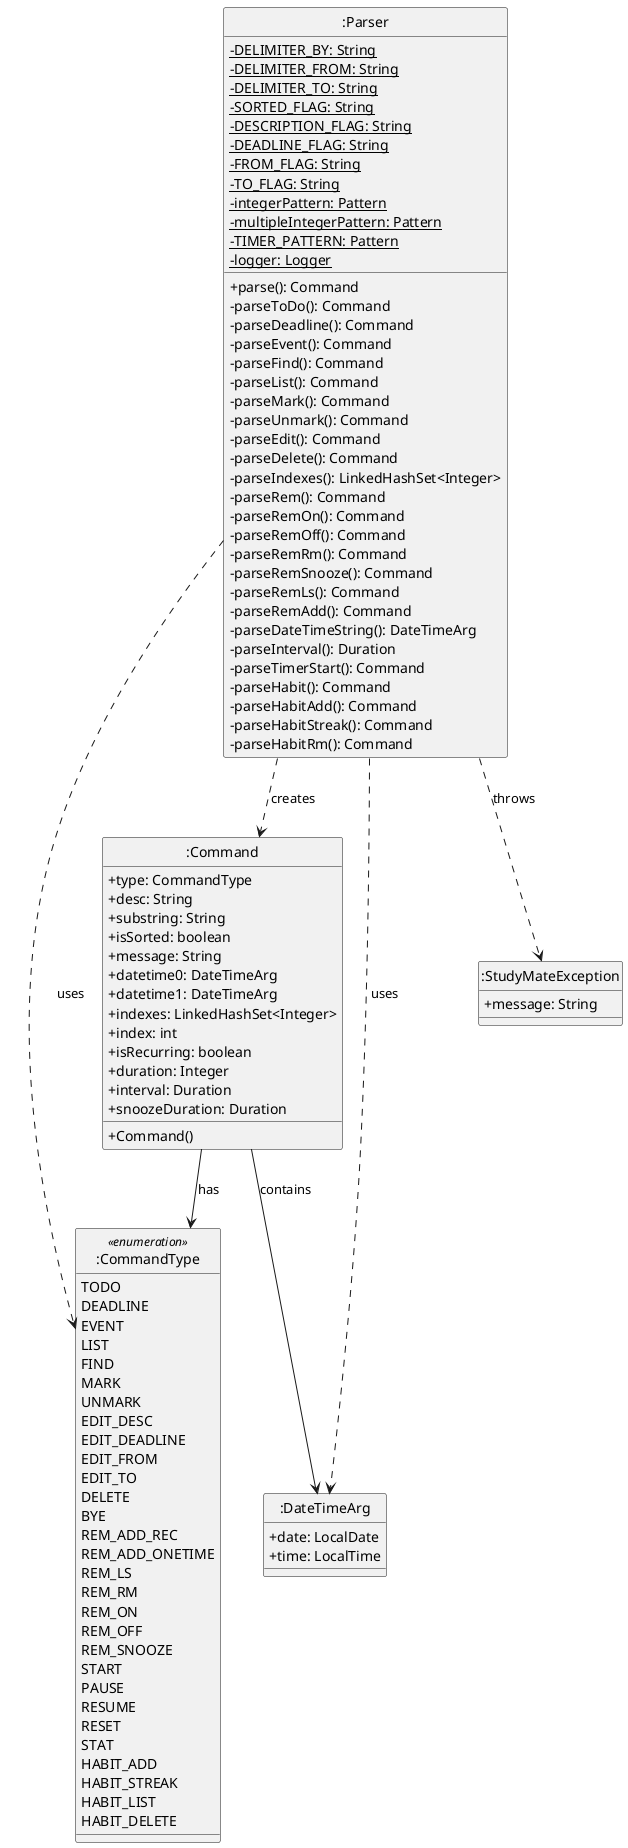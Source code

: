 @startuml
'https://plantuml.com/class-diagram
skinparam classAttributeIconSize 0
hide circle

class ":Parser" {
  - {static} DELIMITER_BY: String
  - {static} DELIMITER_FROM: String
  - {static} DELIMITER_TO: String
  - {static} SORTED_FLAG: String
  - {static} DESCRIPTION_FLAG: String
  - {static} DEADLINE_FLAG: String
  - {static} FROM_FLAG: String
  - {static} TO_FLAG: String
  - {static} integerPattern: Pattern
  - {static} multipleIntegerPattern: Pattern
  - {static} TIMER_PATTERN: Pattern
  - {static} logger: Logger

  + parse(): Command
  - parseToDo(): Command
  - parseDeadline(): Command
  - parseEvent(): Command
  - parseFind(): Command
  - parseList(): Command
  - parseMark(): Command
  - parseUnmark(): Command
  - parseEdit(): Command
  - parseDelete(): Command
  - parseIndexes(): LinkedHashSet<Integer>
  - parseRem(): Command
  - parseRemOn(): Command
  - parseRemOff(): Command
  - parseRemRm(): Command
  - parseRemSnooze(): Command
  - parseRemLs(): Command
  - parseRemAdd(): Command
  - parseDateTimeString(): DateTimeArg
  - parseInterval(): Duration
  - parseTimerStart(): Command
  - parseHabit(): Command
  - parseHabitAdd(): Command
  - parseHabitStreak(): Command
  - parseHabitRm(): Command
}

class ":Command" {
  + type: CommandType
  + desc: String
  + substring: String
  + isSorted: boolean
  + message: String
  + datetime0: DateTimeArg
  + datetime1: DateTimeArg
  + indexes: LinkedHashSet<Integer>
  + index: int
  + isRecurring: boolean
  + duration: Integer
  + interval: Duration
  + snoozeDuration: Duration

  + Command()
}

enum ":CommandType" <<enumeration>> {
  TODO
  DEADLINE
  EVENT
  LIST
  FIND
  MARK
  UNMARK
  EDIT_DESC
  EDIT_DEADLINE
  EDIT_FROM
  EDIT_TO
  DELETE
  BYE
  REM_ADD_REC
  REM_ADD_ONETIME
  REM_LS
  REM_RM
  REM_ON
  REM_OFF
  REM_SNOOZE
  START
  PAUSE
  RESUME
  RESET
  STAT
  HABIT_ADD
  HABIT_STREAK
  HABIT_LIST
  HABIT_DELETE
}

class ":DateTimeArg" {
  + date: LocalDate
  + time: LocalTime
}

class ":StudyMateException" {
  + message: String
}

":Parser" ..> ":Command" : creates
":Parser" ..> ":CommandType" : uses
":Parser" ..> ":DateTimeArg" : uses
":Parser" ..> ":StudyMateException" : throws

":Command" --> ":CommandType" : has
":Command" --> ":DateTimeArg" : contains

@enduml
